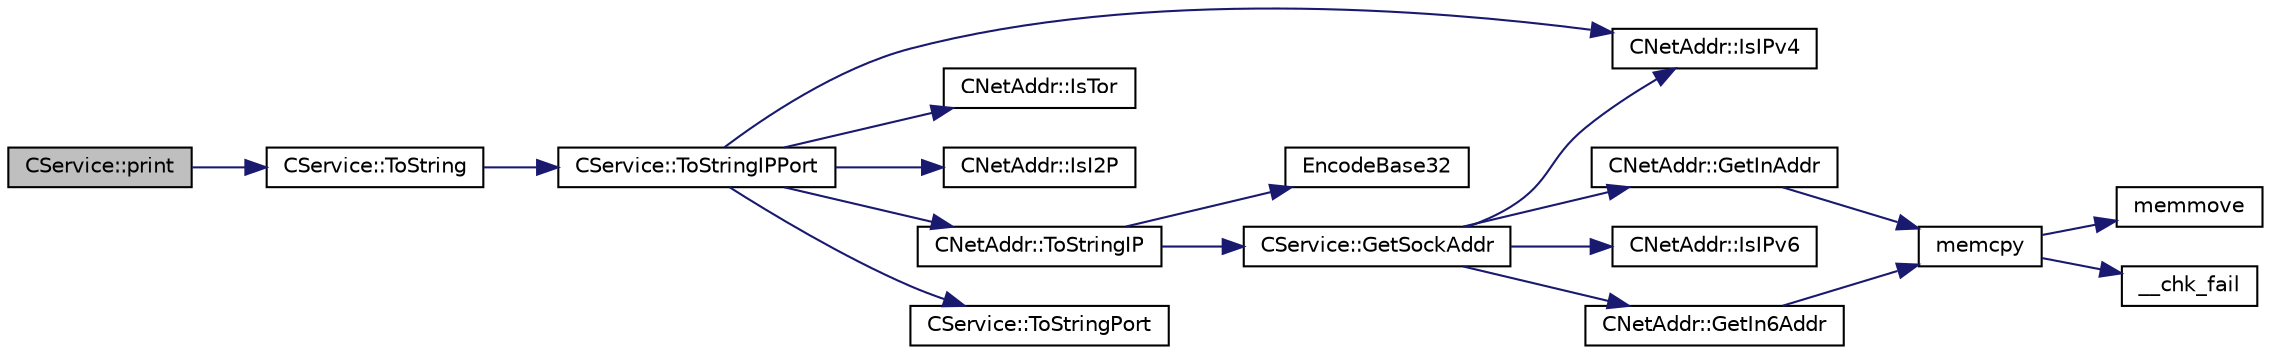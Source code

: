 digraph "CService::print"
{
  edge [fontname="Helvetica",fontsize="10",labelfontname="Helvetica",labelfontsize="10"];
  node [fontname="Helvetica",fontsize="10",shape=record];
  rankdir="LR";
  Node78 [label="CService::print",height=0.2,width=0.4,color="black", fillcolor="grey75", style="filled", fontcolor="black"];
  Node78 -> Node79 [color="midnightblue",fontsize="10",style="solid",fontname="Helvetica"];
  Node79 [label="CService::ToString",height=0.2,width=0.4,color="black", fillcolor="white", style="filled",URL="$d3/dcc/class_c_service.html#a225473158bc07c87a6a862160d73cfea"];
  Node79 -> Node80 [color="midnightblue",fontsize="10",style="solid",fontname="Helvetica"];
  Node80 [label="CService::ToStringIPPort",height=0.2,width=0.4,color="black", fillcolor="white", style="filled",URL="$d3/dcc/class_c_service.html#a224204c838b12eeb49ca7eabe6f75004"];
  Node80 -> Node81 [color="midnightblue",fontsize="10",style="solid",fontname="Helvetica"];
  Node81 [label="CNetAddr::IsIPv4",height=0.2,width=0.4,color="black", fillcolor="white", style="filled",URL="$d3/dc3/class_c_net_addr.html#a7021b79e9a33c342b68db09dbb6c2293"];
  Node80 -> Node82 [color="midnightblue",fontsize="10",style="solid",fontname="Helvetica"];
  Node82 [label="CNetAddr::IsTor",height=0.2,width=0.4,color="black", fillcolor="white", style="filled",URL="$d3/dc3/class_c_net_addr.html#a4db37b4997ff3b8c57959f2aa915a9a3"];
  Node80 -> Node83 [color="midnightblue",fontsize="10",style="solid",fontname="Helvetica"];
  Node83 [label="CNetAddr::IsI2P",height=0.2,width=0.4,color="black", fillcolor="white", style="filled",URL="$d3/dc3/class_c_net_addr.html#afc07b09ccfd8406c5aa30ce009727eab"];
  Node80 -> Node84 [color="midnightblue",fontsize="10",style="solid",fontname="Helvetica"];
  Node84 [label="CNetAddr::ToStringIP",height=0.2,width=0.4,color="black", fillcolor="white", style="filled",URL="$d3/dc3/class_c_net_addr.html#a0c8d9b5ed3824546ff4dccca3b28b073"];
  Node84 -> Node85 [color="midnightblue",fontsize="10",style="solid",fontname="Helvetica"];
  Node85 [label="EncodeBase32",height=0.2,width=0.4,color="black", fillcolor="white", style="filled",URL="$df/d2d/util_8cpp.html#a71aa75e646de8a10971f887bc71d9a75"];
  Node84 -> Node86 [color="midnightblue",fontsize="10",style="solid",fontname="Helvetica"];
  Node86 [label="CService::GetSockAddr",height=0.2,width=0.4,color="black", fillcolor="white", style="filled",URL="$d3/dcc/class_c_service.html#ac4c6d655fab3af40937f0b0c65581745"];
  Node86 -> Node81 [color="midnightblue",fontsize="10",style="solid",fontname="Helvetica"];
  Node86 -> Node87 [color="midnightblue",fontsize="10",style="solid",fontname="Helvetica"];
  Node87 [label="CNetAddr::GetInAddr",height=0.2,width=0.4,color="black", fillcolor="white", style="filled",URL="$d3/dc3/class_c_net_addr.html#a4f73432c55d4acb6b9e4c54833eefea6"];
  Node87 -> Node88 [color="midnightblue",fontsize="10",style="solid",fontname="Helvetica"];
  Node88 [label="memcpy",height=0.2,width=0.4,color="black", fillcolor="white", style="filled",URL="$d5/d9f/glibc__compat_8cpp.html#a0f46826ab0466591e136db24394923cf"];
  Node88 -> Node89 [color="midnightblue",fontsize="10",style="solid",fontname="Helvetica"];
  Node89 [label="memmove",height=0.2,width=0.4,color="black", fillcolor="white", style="filled",URL="$d5/d9f/glibc__compat_8cpp.html#a9778d49e9029dd75bc53ecbbf9f5e9a1"];
  Node88 -> Node90 [color="midnightblue",fontsize="10",style="solid",fontname="Helvetica"];
  Node90 [label="__chk_fail",height=0.2,width=0.4,color="black", fillcolor="white", style="filled",URL="$d5/d9f/glibc__compat_8cpp.html#a424ac71631da5ada2976630ff67051d1"];
  Node86 -> Node91 [color="midnightblue",fontsize="10",style="solid",fontname="Helvetica"];
  Node91 [label="CNetAddr::IsIPv6",height=0.2,width=0.4,color="black", fillcolor="white", style="filled",URL="$d3/dc3/class_c_net_addr.html#aad5f7a372c56ccf4d773f728b6b46e18"];
  Node86 -> Node92 [color="midnightblue",fontsize="10",style="solid",fontname="Helvetica"];
  Node92 [label="CNetAddr::GetIn6Addr",height=0.2,width=0.4,color="black", fillcolor="white", style="filled",URL="$d3/dc3/class_c_net_addr.html#a3616012f94b27148e5b8e27d943d4884"];
  Node92 -> Node88 [color="midnightblue",fontsize="10",style="solid",fontname="Helvetica"];
  Node80 -> Node93 [color="midnightblue",fontsize="10",style="solid",fontname="Helvetica"];
  Node93 [label="CService::ToStringPort",height=0.2,width=0.4,color="black", fillcolor="white", style="filled",URL="$d3/dcc/class_c_service.html#a95d6f24b6a613fca24734ba4e38ef3dc"];
}

